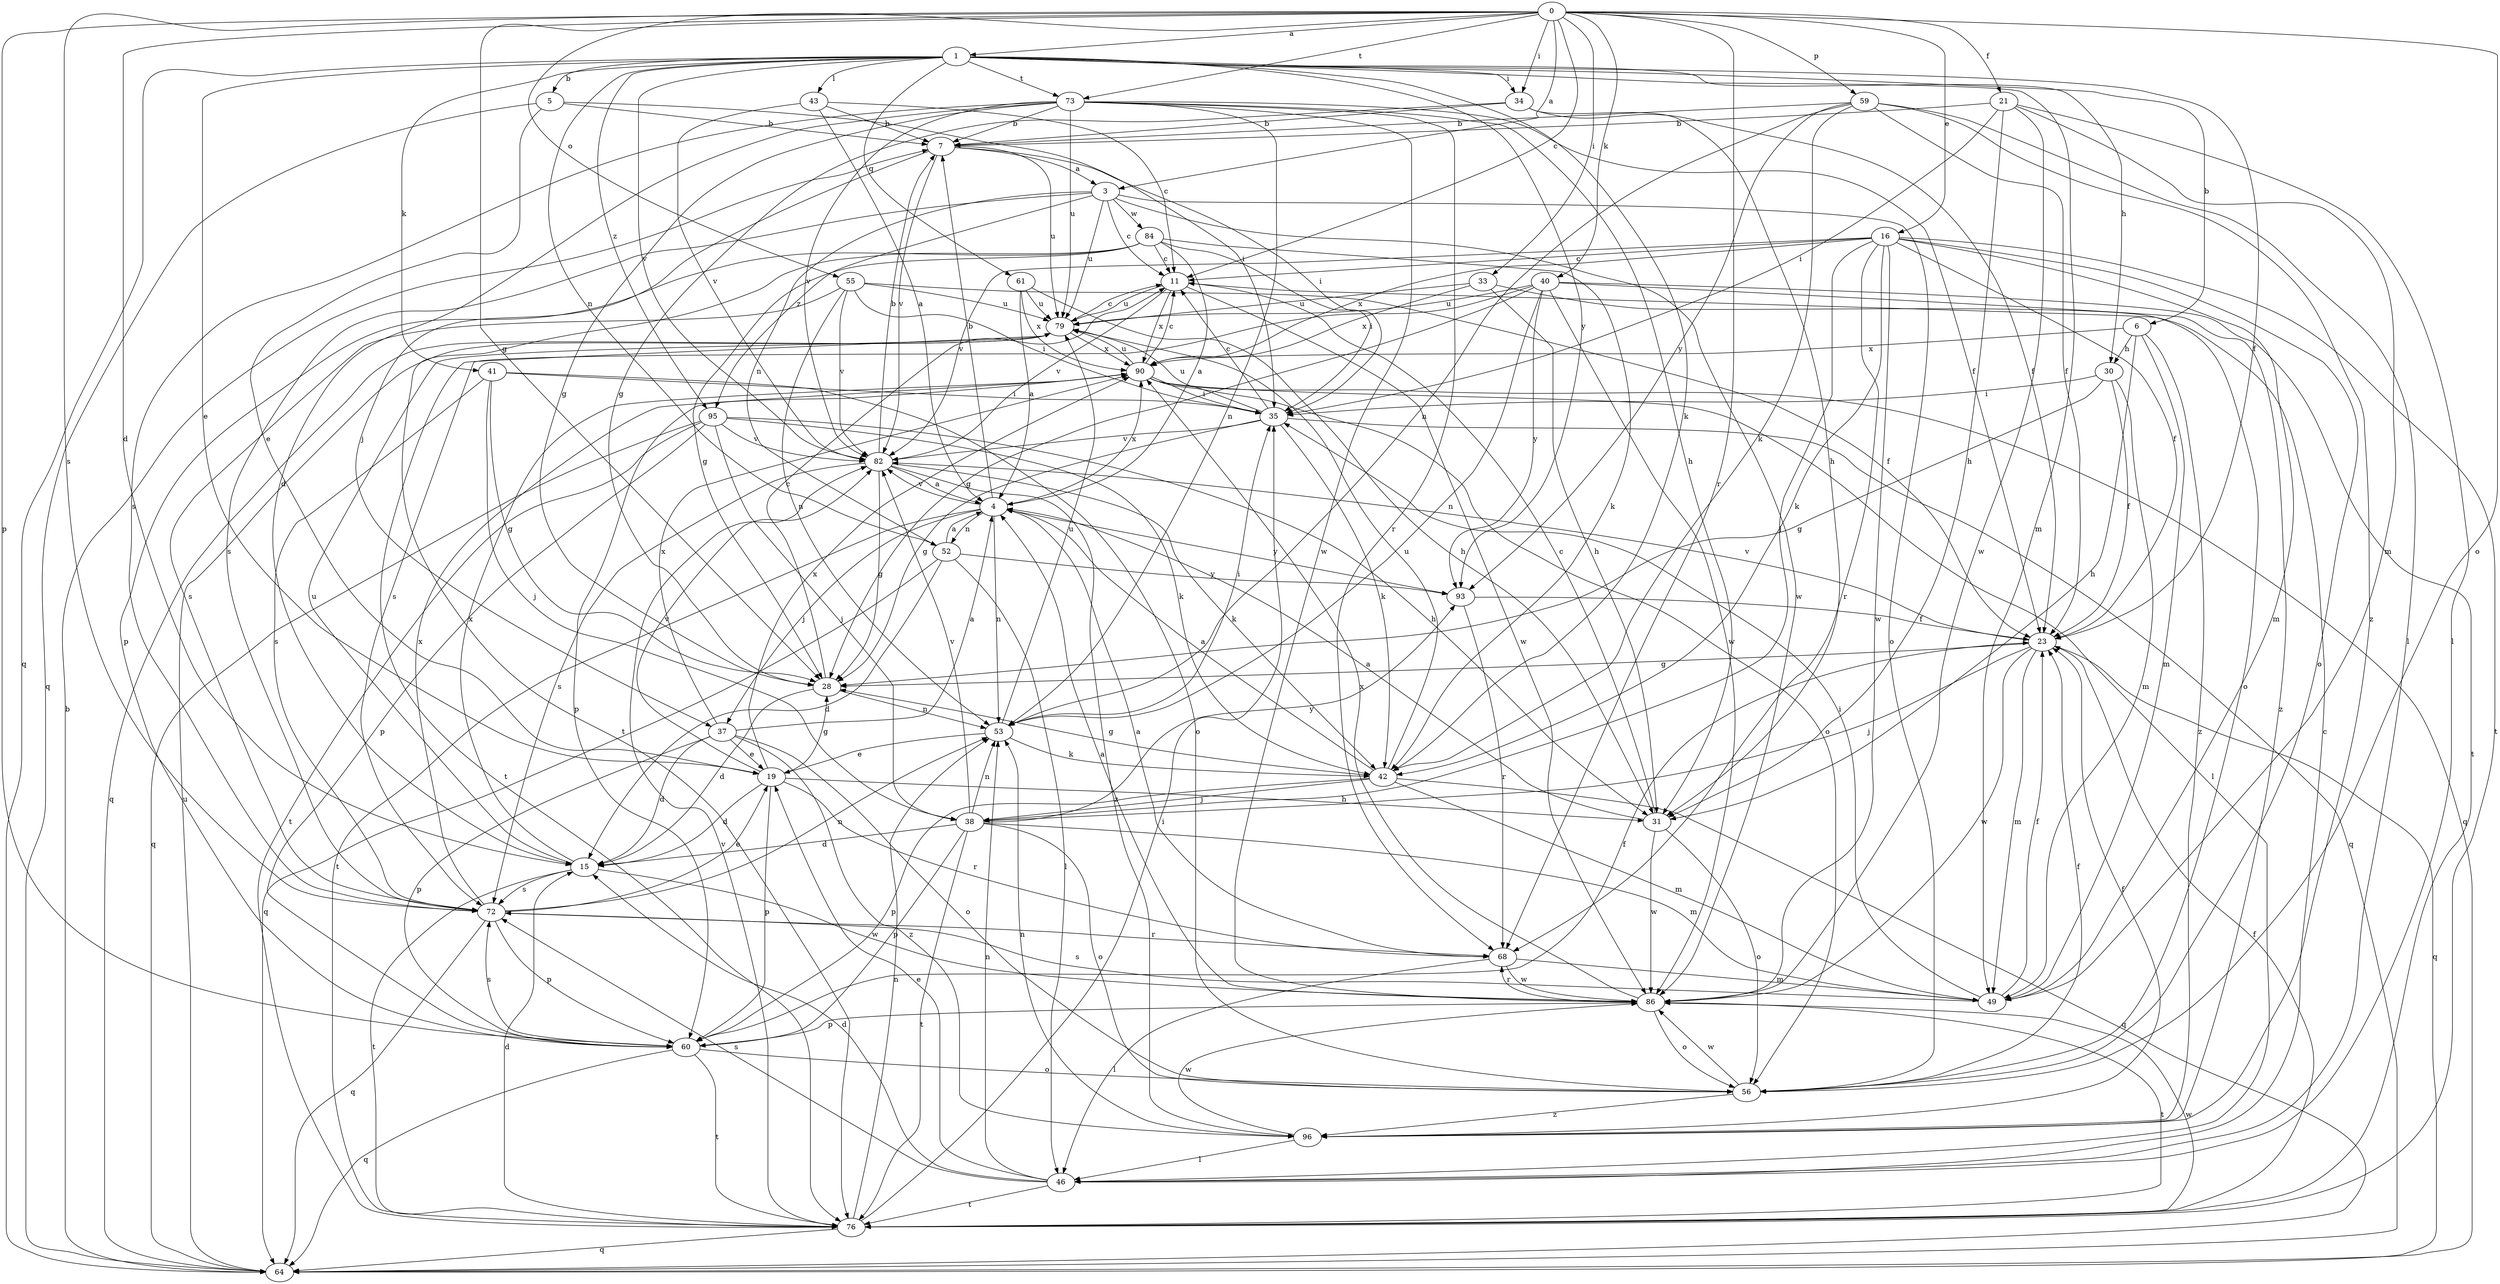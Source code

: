 strict digraph  {
0;
1;
3;
4;
5;
6;
7;
11;
15;
16;
19;
21;
23;
28;
30;
31;
33;
34;
35;
37;
38;
40;
41;
42;
43;
46;
49;
52;
53;
55;
56;
59;
60;
61;
64;
68;
72;
73;
76;
79;
82;
84;
86;
90;
93;
95;
96;
0 -> 1  [label=a];
0 -> 3  [label=a];
0 -> 11  [label=c];
0 -> 15  [label=d];
0 -> 16  [label=e];
0 -> 21  [label=f];
0 -> 28  [label=g];
0 -> 33  [label=i];
0 -> 34  [label=i];
0 -> 40  [label=k];
0 -> 55  [label=o];
0 -> 56  [label=o];
0 -> 59  [label=p];
0 -> 60  [label=p];
0 -> 68  [label=r];
0 -> 72  [label=s];
0 -> 73  [label=t];
1 -> 5  [label=b];
1 -> 6  [label=b];
1 -> 19  [label=e];
1 -> 23  [label=f];
1 -> 30  [label=h];
1 -> 34  [label=i];
1 -> 41  [label=k];
1 -> 42  [label=k];
1 -> 43  [label=l];
1 -> 49  [label=m];
1 -> 52  [label=n];
1 -> 61  [label=q];
1 -> 64  [label=q];
1 -> 73  [label=t];
1 -> 82  [label=v];
1 -> 93  [label=y];
1 -> 95  [label=z];
3 -> 11  [label=c];
3 -> 52  [label=n];
3 -> 56  [label=o];
3 -> 72  [label=s];
3 -> 79  [label=u];
3 -> 84  [label=w];
3 -> 86  [label=w];
3 -> 95  [label=z];
4 -> 7  [label=b];
4 -> 37  [label=j];
4 -> 52  [label=n];
4 -> 53  [label=n];
4 -> 76  [label=t];
4 -> 82  [label=v];
4 -> 90  [label=x];
4 -> 93  [label=y];
5 -> 7  [label=b];
5 -> 19  [label=e];
5 -> 35  [label=i];
5 -> 64  [label=q];
6 -> 30  [label=h];
6 -> 31  [label=h];
6 -> 49  [label=m];
6 -> 90  [label=x];
6 -> 96  [label=z];
7 -> 3  [label=a];
7 -> 35  [label=i];
7 -> 37  [label=j];
7 -> 79  [label=u];
7 -> 82  [label=v];
11 -> 79  [label=u];
11 -> 82  [label=v];
11 -> 86  [label=w];
11 -> 90  [label=x];
15 -> 72  [label=s];
15 -> 76  [label=t];
15 -> 79  [label=u];
15 -> 86  [label=w];
15 -> 90  [label=x];
16 -> 11  [label=c];
16 -> 23  [label=f];
16 -> 38  [label=j];
16 -> 42  [label=k];
16 -> 49  [label=m];
16 -> 56  [label=o];
16 -> 68  [label=r];
16 -> 76  [label=t];
16 -> 82  [label=v];
16 -> 86  [label=w];
16 -> 90  [label=x];
19 -> 15  [label=d];
19 -> 28  [label=g];
19 -> 31  [label=h];
19 -> 60  [label=p];
19 -> 68  [label=r];
19 -> 82  [label=v];
19 -> 90  [label=x];
21 -> 7  [label=b];
21 -> 31  [label=h];
21 -> 35  [label=i];
21 -> 46  [label=l];
21 -> 49  [label=m];
21 -> 86  [label=w];
23 -> 28  [label=g];
23 -> 38  [label=j];
23 -> 49  [label=m];
23 -> 64  [label=q];
23 -> 82  [label=v];
23 -> 86  [label=w];
28 -> 11  [label=c];
28 -> 15  [label=d];
28 -> 53  [label=n];
30 -> 23  [label=f];
30 -> 28  [label=g];
30 -> 35  [label=i];
30 -> 49  [label=m];
31 -> 4  [label=a];
31 -> 11  [label=c];
31 -> 56  [label=o];
31 -> 86  [label=w];
33 -> 31  [label=h];
33 -> 56  [label=o];
33 -> 79  [label=u];
33 -> 90  [label=x];
34 -> 7  [label=b];
34 -> 23  [label=f];
34 -> 28  [label=g];
34 -> 31  [label=h];
35 -> 11  [label=c];
35 -> 28  [label=g];
35 -> 42  [label=k];
35 -> 64  [label=q];
35 -> 79  [label=u];
35 -> 82  [label=v];
37 -> 4  [label=a];
37 -> 15  [label=d];
37 -> 19  [label=e];
37 -> 56  [label=o];
37 -> 60  [label=p];
37 -> 90  [label=x];
37 -> 96  [label=z];
38 -> 15  [label=d];
38 -> 49  [label=m];
38 -> 53  [label=n];
38 -> 56  [label=o];
38 -> 60  [label=p];
38 -> 76  [label=t];
38 -> 82  [label=v];
38 -> 93  [label=y];
40 -> 28  [label=g];
40 -> 53  [label=n];
40 -> 72  [label=s];
40 -> 76  [label=t];
40 -> 79  [label=u];
40 -> 86  [label=w];
40 -> 93  [label=y];
40 -> 96  [label=z];
41 -> 28  [label=g];
41 -> 35  [label=i];
41 -> 38  [label=j];
41 -> 56  [label=o];
41 -> 72  [label=s];
42 -> 4  [label=a];
42 -> 28  [label=g];
42 -> 38  [label=j];
42 -> 49  [label=m];
42 -> 60  [label=p];
42 -> 64  [label=q];
42 -> 79  [label=u];
43 -> 4  [label=a];
43 -> 7  [label=b];
43 -> 11  [label=c];
43 -> 82  [label=v];
46 -> 11  [label=c];
46 -> 15  [label=d];
46 -> 19  [label=e];
46 -> 53  [label=n];
46 -> 72  [label=s];
46 -> 76  [label=t];
49 -> 23  [label=f];
49 -> 35  [label=i];
49 -> 72  [label=s];
52 -> 4  [label=a];
52 -> 15  [label=d];
52 -> 46  [label=l];
52 -> 64  [label=q];
52 -> 93  [label=y];
53 -> 19  [label=e];
53 -> 35  [label=i];
53 -> 42  [label=k];
53 -> 79  [label=u];
55 -> 23  [label=f];
55 -> 35  [label=i];
55 -> 53  [label=n];
55 -> 72  [label=s];
55 -> 79  [label=u];
55 -> 82  [label=v];
56 -> 23  [label=f];
56 -> 86  [label=w];
56 -> 96  [label=z];
59 -> 7  [label=b];
59 -> 23  [label=f];
59 -> 42  [label=k];
59 -> 46  [label=l];
59 -> 53  [label=n];
59 -> 93  [label=y];
59 -> 96  [label=z];
60 -> 23  [label=f];
60 -> 56  [label=o];
60 -> 64  [label=q];
60 -> 72  [label=s];
60 -> 76  [label=t];
61 -> 4  [label=a];
61 -> 31  [label=h];
61 -> 79  [label=u];
61 -> 90  [label=x];
64 -> 7  [label=b];
64 -> 79  [label=u];
68 -> 4  [label=a];
68 -> 46  [label=l];
68 -> 49  [label=m];
68 -> 86  [label=w];
72 -> 19  [label=e];
72 -> 53  [label=n];
72 -> 60  [label=p];
72 -> 64  [label=q];
72 -> 68  [label=r];
72 -> 90  [label=x];
73 -> 7  [label=b];
73 -> 15  [label=d];
73 -> 23  [label=f];
73 -> 28  [label=g];
73 -> 31  [label=h];
73 -> 53  [label=n];
73 -> 68  [label=r];
73 -> 72  [label=s];
73 -> 79  [label=u];
73 -> 82  [label=v];
73 -> 86  [label=w];
76 -> 15  [label=d];
76 -> 23  [label=f];
76 -> 35  [label=i];
76 -> 53  [label=n];
76 -> 64  [label=q];
76 -> 82  [label=v];
76 -> 86  [label=w];
79 -> 11  [label=c];
79 -> 64  [label=q];
79 -> 76  [label=t];
79 -> 90  [label=x];
82 -> 4  [label=a];
82 -> 7  [label=b];
82 -> 28  [label=g];
82 -> 42  [label=k];
82 -> 72  [label=s];
82 -> 96  [label=z];
84 -> 4  [label=a];
84 -> 11  [label=c];
84 -> 28  [label=g];
84 -> 35  [label=i];
84 -> 42  [label=k];
84 -> 60  [label=p];
84 -> 76  [label=t];
86 -> 4  [label=a];
86 -> 56  [label=o];
86 -> 60  [label=p];
86 -> 68  [label=r];
86 -> 76  [label=t];
86 -> 90  [label=x];
90 -> 11  [label=c];
90 -> 35  [label=i];
90 -> 46  [label=l];
90 -> 56  [label=o];
90 -> 60  [label=p];
90 -> 64  [label=q];
90 -> 79  [label=u];
93 -> 23  [label=f];
93 -> 68  [label=r];
95 -> 31  [label=h];
95 -> 38  [label=j];
95 -> 42  [label=k];
95 -> 60  [label=p];
95 -> 64  [label=q];
95 -> 76  [label=t];
95 -> 82  [label=v];
96 -> 23  [label=f];
96 -> 46  [label=l];
96 -> 53  [label=n];
96 -> 86  [label=w];
}
